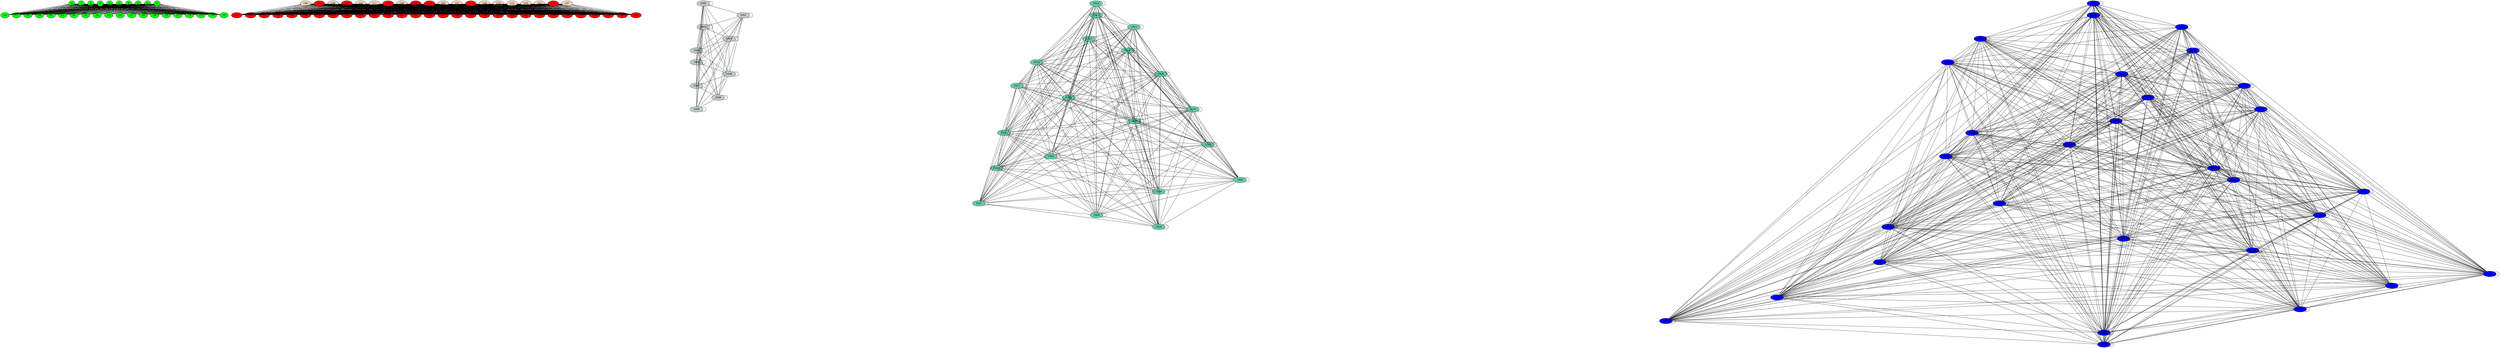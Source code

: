 graph G {
  graph [splines=false overlap=false]
  node  [shape=ellipse, width=0.3, height=0.3]
  0 [style=filled, fillcolor="green"];
  10 [style=filled, fillcolor="green"];
  11 [style=filled, fillcolor="green"];
  12 [style=filled, fillcolor="green"];
  13 [style=filled, fillcolor="green"];
  14 [style=filled, fillcolor="green"];
  15 [style=filled, fillcolor="green"];
  16 [style=filled, fillcolor="green"];
  17 [style=filled, fillcolor="green"];
  18 [style=filled, fillcolor="green"];
  19 [style=filled, fillcolor="green"];
  20 [style=filled, fillcolor="green"];
  21 [style=filled, fillcolor="green"];
  22 [style=filled, fillcolor="green"];
  23 [style=filled, fillcolor="green"];
  24 [style=filled, fillcolor="green"];
  25 [style=filled, fillcolor="green"];
  26 [style=filled, fillcolor="green"];
  27 [style=filled, fillcolor="green"];
  28 [style=filled, fillcolor="green"];
  29 [style=filled, fillcolor="green"];
  1 [style=filled, fillcolor="green"];
  2 [style=filled, fillcolor="green"];
  3 [style=filled, fillcolor="green"];
  4 [style=filled, fillcolor="green"];
  5 [style=filled, fillcolor="green"];
  6 [style=filled, fillcolor="green"];
  7 [style=filled, fillcolor="green"];
  8 [style=filled, fillcolor="green"];
  9 [style=filled, fillcolor="green"];
  100 [style=filled, fillcolor="bisque2"];
  121 [style=filled, fillcolor="red"];
  122 [style=filled, fillcolor="red"];
  123 [style=filled, fillcolor="red"];
  124 [style=filled, fillcolor="red"];
  125 [style=filled, fillcolor="red"];
  126 [style=filled, fillcolor="red"];
  127 [style=filled, fillcolor="red"];
  129 [style=filled, fillcolor="red"];
  130 [style=filled, fillcolor="red"];
  132 [style=filled, fillcolor="red"];
  133 [style=filled, fillcolor="red"];
  134 [style=filled, fillcolor="red"];
  135 [style=filled, fillcolor="red"];
  136 [style=filled, fillcolor="red"];
  137 [style=filled, fillcolor="red"];
  138 [style=filled, fillcolor="red"];
  139 [style=filled, fillcolor="red"];
  140 [style=filled, fillcolor="red"];
  141 [style=filled, fillcolor="red"];
  142 [style=filled, fillcolor="red"];
  143 [style=filled, fillcolor="red"];
  144 [style=filled, fillcolor="red"];
  145 [style=filled, fillcolor="red"];
  146 [style=filled, fillcolor="red"];
  147 [style=filled, fillcolor="red"];
  148 [style=filled, fillcolor="red"];
  149 [style=filled, fillcolor="red"];
  101 [style=filled, fillcolor="bisque2"];
  120 [style=filled, fillcolor="red"];
  131 [style=filled, fillcolor="red"];
  102 [style=filled, fillcolor="bisque2"];
  128 [style=filled, fillcolor="red"];
  103 [style=filled, fillcolor="bisque2"];
  104 [style=filled, fillcolor="bisque2"];
  105 [style=filled, fillcolor="bisque2"];
  106 [style=filled, fillcolor="bisque2"];
  107 [style=filled, fillcolor="bisque2"];
  108 [style=filled, fillcolor="bisque2"];
  109 [style=filled, fillcolor="bisque2"];
  110 [style=filled, fillcolor="bisque2"];
  111 [style=filled, fillcolor="bisque2"];
  112 [style=filled, fillcolor="bisque2"];
  113 [style=filled, fillcolor="red"];
  114 [style=filled, fillcolor="red"];
  115 [style=filled, fillcolor="red"];
  116 [style=filled, fillcolor="red"];
  117 [style=filled, fillcolor="red"];
  118 [style=filled, fillcolor="red"];
  119 [style=filled, fillcolor="red"];
  1000 [style=filled, fillcolor="azure3"];
  1001 [style=filled, fillcolor="azure3"];
  1002 [style=filled, fillcolor="azure3"];
  1003 [style=filled, fillcolor="azure3"];
  1004 [style=filled, fillcolor="azure3"];
  1005 [style=filled, fillcolor="azure3"];
  1006 [style=filled, fillcolor="azure3"];
  1007 [style=filled, fillcolor="azure3"];
  1008 [style=filled, fillcolor="azure3"];
  1009 [style=filled, fillcolor="azure3"];
  1010 [style=filled, fillcolor="aquamarine3"];
  1011 [style=filled, fillcolor="aquamarine3"];
  1012 [style=filled, fillcolor="aquamarine3"];
  1013 [style=filled, fillcolor="aquamarine3"];
  1014 [style=filled, fillcolor="aquamarine3"];
  1015 [style=filled, fillcolor="aquamarine3"];
  1016 [style=filled, fillcolor="aquamarine3"];
  1017 [style=filled, fillcolor="aquamarine3"];
  1018 [style=filled, fillcolor="aquamarine3"];
  1019 [style=filled, fillcolor="aquamarine3"];
  1020 [style=filled, fillcolor="aquamarine3"];
  1021 [style=filled, fillcolor="aquamarine3"];
  1022 [style=filled, fillcolor="aquamarine3"];
  1023 [style=filled, fillcolor="aquamarine3"];
  1024 [style=filled, fillcolor="aquamarine3"];
  1025 [style=filled, fillcolor="aquamarine3"];
  1026 [style=filled, fillcolor="aquamarine3"];
  1027 [style=filled, fillcolor="aquamarine3"];
  1028 [style=filled, fillcolor="aquamarine3"];
  1029 [style=filled, fillcolor="aquamarine3"];
  1030 [style=filled, fillcolor="blue"];
  1031 [style=filled, fillcolor="blue"];
  1032 [style=filled, fillcolor="blue"];
  1033 [style=filled, fillcolor="blue"];
  1034 [style=filled, fillcolor="blue"];
  1035 [style=filled, fillcolor="blue"];
  1036 [style=filled, fillcolor="blue"];
  1037 [style=filled, fillcolor="blue"];
  1038 [style=filled, fillcolor="blue"];
  1039 [style=filled, fillcolor="blue"];
  1040 [style=filled, fillcolor="blue"];
  1041 [style=filled, fillcolor="blue"];
  1042 [style=filled, fillcolor="blue"];
  1043 [style=filled, fillcolor="blue"];
  1044 [style=filled, fillcolor="blue"];
  1045 [style=filled, fillcolor="blue"];
  1046 [style=filled, fillcolor="blue"];
  1047 [style=filled, fillcolor="blue"];
  1048 [style=filled, fillcolor="blue"];
  1049 [style=filled, fillcolor="blue"];
  1050 [style=filled, fillcolor="blue"];
  1051 [style=filled, fillcolor="blue"];
  1052 [style=filled, fillcolor="blue"];
  1053 [style=filled, fillcolor="blue"];
  1054 [style=filled, fillcolor="blue"];
  1055 [style=filled, fillcolor="blue"];
  1056 [style=filled, fillcolor="blue"];
  1057 [style=filled, fillcolor="blue"];
  1058 [style=filled, fillcolor="blue"];
  1059 [style=filled, fillcolor="blue"];
  0 -- 10;
  0 -- 11;
  0 -- 12;
  0 -- 13;
  0 -- 14;
  0 -- 15;
  0 -- 16;
  0 -- 17;
  0 -- 18;
  0 -- 19;
  0 -- 20;
  0 -- 21;
  0 -- 22;
  0 -- 23;
  0 -- 24;
  0 -- 25;
  0 -- 26;
  0 -- 27;
  0 -- 28;
  0 -- 29;
  1 -- 10;
  1 -- 11;
  1 -- 12;
  1 -- 13;
  1 -- 14;
  1 -- 15;
  1 -- 16;
  1 -- 17;
  1 -- 18;
  1 -- 19;
  1 -- 20;
  1 -- 21;
  1 -- 22;
  1 -- 23;
  1 -- 24;
  1 -- 25;
  1 -- 26;
  1 -- 27;
  1 -- 28;
  1 -- 29;
  2 -- 10;
  2 -- 11;
  2 -- 12;
  2 -- 13;
  2 -- 14;
  2 -- 15;
  2 -- 16;
  2 -- 17;
  2 -- 18;
  2 -- 19;
  2 -- 20;
  2 -- 21;
  2 -- 22;
  2 -- 23;
  2 -- 24;
  2 -- 25;
  2 -- 26;
  2 -- 27;
  2 -- 28;
  2 -- 29;
  3 -- 10;
  3 -- 11;
  3 -- 12;
  3 -- 13;
  3 -- 14;
  3 -- 15;
  3 -- 16;
  3 -- 17;
  3 -- 18;
  3 -- 19;
  3 -- 20;
  3 -- 21;
  3 -- 22;
  3 -- 23;
  3 -- 24;
  3 -- 25;
  3 -- 26;
  3 -- 27;
  3 -- 28;
  3 -- 29;
  4 -- 10;
  4 -- 11;
  4 -- 12;
  4 -- 13;
  4 -- 14;
  4 -- 15;
  4 -- 16;
  4 -- 17;
  4 -- 18;
  4 -- 19;
  4 -- 20;
  4 -- 21;
  4 -- 22;
  4 -- 23;
  4 -- 24;
  4 -- 25;
  4 -- 26;
  4 -- 27;
  4 -- 28;
  4 -- 29;
  5 -- 10;
  5 -- 11;
  5 -- 12;
  5 -- 13;
  5 -- 14;
  5 -- 15;
  5 -- 16;
  5 -- 17;
  5 -- 18;
  5 -- 19;
  5 -- 20;
  5 -- 21;
  5 -- 22;
  5 -- 23;
  5 -- 24;
  5 -- 25;
  5 -- 26;
  5 -- 27;
  5 -- 28;
  5 -- 29;
  6 -- 10;
  6 -- 11;
  6 -- 12;
  6 -- 13;
  6 -- 14;
  6 -- 15;
  6 -- 16;
  6 -- 17;
  6 -- 18;
  6 -- 19;
  6 -- 20;
  6 -- 21;
  6 -- 22;
  6 -- 23;
  6 -- 24;
  6 -- 25;
  6 -- 26;
  6 -- 27;
  6 -- 28;
  6 -- 29;
  7 -- 10;
  7 -- 11;
  7 -- 12;
  7 -- 13;
  7 -- 14;
  7 -- 15;
  7 -- 16;
  7 -- 17;
  7 -- 18;
  7 -- 19;
  7 -- 20;
  7 -- 21;
  7 -- 22;
  7 -- 23;
  7 -- 24;
  7 -- 25;
  7 -- 26;
  7 -- 27;
  7 -- 28;
  7 -- 29;
  8 -- 10;
  8 -- 11;
  8 -- 12;
  8 -- 13;
  8 -- 14;
  8 -- 15;
  8 -- 16;
  8 -- 17;
  8 -- 18;
  8 -- 19;
  8 -- 20;
  8 -- 21;
  8 -- 22;
  8 -- 23;
  8 -- 24;
  8 -- 25;
  8 -- 26;
  8 -- 27;
  8 -- 28;
  8 -- 29;
  9 -- 10;
  9 -- 11;
  9 -- 12;
  9 -- 13;
  9 -- 14;
  9 -- 15;
  9 -- 16;
  9 -- 17;
  9 -- 18;
  9 -- 19;
  9 -- 20;
  9 -- 21;
  9 -- 22;
  9 -- 23;
  9 -- 24;
  9 -- 25;
  9 -- 26;
  9 -- 27;
  9 -- 28;
  9 -- 29;
  100 -- 121;
  100 -- 122;
  100 -- 123;
  100 -- 124;
  100 -- 125;
  100 -- 126;
  100 -- 127;
  100 -- 129;
  100 -- 130;
  100 -- 132;
  100 -- 133;
  100 -- 134;
  100 -- 135;
  100 -- 136;
  100 -- 137;
  100 -- 138;
  100 -- 139;
  100 -- 140;
  100 -- 141;
  100 -- 142;
  100 -- 143;
  100 -- 144;
  100 -- 145;
  100 -- 146;
  100 -- 147;
  100 -- 148;
  100 -- 149;
  101 -- 120;
  101 -- 121;
  101 -- 122;
  101 -- 123;
  101 -- 124;
  101 -- 125;
  101 -- 126;
  101 -- 127;
  101 -- 129;
  101 -- 131;
  101 -- 132;
  101 -- 133;
  101 -- 134;
  101 -- 135;
  101 -- 136;
  101 -- 138;
  101 -- 139;
  101 -- 140;
  101 -- 141;
  101 -- 143;
  101 -- 144;
  101 -- 145;
  101 -- 146;
  101 -- 147;
  101 -- 148;
  101 -- 149;
  102 -- 120;
  102 -- 123;
  102 -- 124;
  102 -- 125;
  102 -- 127;
  102 -- 128;
  102 -- 129;
  102 -- 131;
  102 -- 132;
  102 -- 133;
  102 -- 135;
  102 -- 136;
  102 -- 138;
  102 -- 139;
  102 -- 140;
  102 -- 141;
  102 -- 142;
  102 -- 143;
  102 -- 144;
  102 -- 145;
  102 -- 146;
  102 -- 147;
  102 -- 148;
  102 -- 149;
  103 -- 121;
  103 -- 122;
  103 -- 123;
  103 -- 124;
  103 -- 126;
  103 -- 127;
  103 -- 128;
  103 -- 129;
  103 -- 130;
  103 -- 131;
  103 -- 132;
  103 -- 133;
  103 -- 134;
  103 -- 135;
  103 -- 136;
  103 -- 137;
  103 -- 138;
  103 -- 139;
  103 -- 140;
  103 -- 141;
  103 -- 142;
  103 -- 143;
  103 -- 144;
  103 -- 145;
  103 -- 146;
  103 -- 147;
  103 -- 148;
  103 -- 149;
  104 -- 120;
  104 -- 121;
  104 -- 122;
  104 -- 123;
  104 -- 124;
  104 -- 125;
  104 -- 127;
  104 -- 128;
  104 -- 129;
  104 -- 130;
  104 -- 131;
  104 -- 132;
  104 -- 133;
  104 -- 134;
  104 -- 135;
  104 -- 136;
  104 -- 138;
  104 -- 140;
  104 -- 141;
  104 -- 142;
  104 -- 143;
  104 -- 145;
  104 -- 146;
  104 -- 147;
  105 -- 120;
  105 -- 121;
  105 -- 122;
  105 -- 123;
  105 -- 124;
  105 -- 125;
  105 -- 126;
  105 -- 127;
  105 -- 129;
  105 -- 131;
  105 -- 133;
  105 -- 134;
  105 -- 135;
  105 -- 136;
  105 -- 137;
  105 -- 138;
  105 -- 139;
  105 -- 140;
  105 -- 141;
  105 -- 142;
  105 -- 143;
  105 -- 144;
  105 -- 147;
  105 -- 148;
  105 -- 149;
  106 -- 120;
  106 -- 121;
  106 -- 122;
  106 -- 123;
  106 -- 124;
  106 -- 126;
  106 -- 127;
  106 -- 128;
  106 -- 129;
  106 -- 130;
  106 -- 132;
  106 -- 133;
  106 -- 136;
  106 -- 137;
  106 -- 139;
  106 -- 140;
  106 -- 141;
  106 -- 143;
  106 -- 144;
  106 -- 145;
  106 -- 146;
  106 -- 147;
  106 -- 148;
  106 -- 149;
  107 -- 122;
  107 -- 124;
  107 -- 125;
  107 -- 126;
  107 -- 127;
  107 -- 128;
  107 -- 129;
  107 -- 130;
  107 -- 131;
  107 -- 132;
  107 -- 133;
  107 -- 135;
  107 -- 136;
  107 -- 139;
  107 -- 140;
  107 -- 141;
  107 -- 142;
  107 -- 143;
  107 -- 147;
  107 -- 148;
  107 -- 149;
  108 -- 120;
  108 -- 121;
  108 -- 122;
  108 -- 123;
  108 -- 124;
  108 -- 125;
  108 -- 127;
  108 -- 128;
  108 -- 130;
  108 -- 133;
  108 -- 134;
  108 -- 135;
  108 -- 136;
  108 -- 137;
  108 -- 138;
  108 -- 139;
  108 -- 140;
  108 -- 141;
  108 -- 143;
  108 -- 144;
  108 -- 145;
  108 -- 146;
  108 -- 147;
  108 -- 149;
  109 -- 120;
  109 -- 121;
  109 -- 122;
  109 -- 123;
  109 -- 124;
  109 -- 125;
  109 -- 126;
  109 -- 127;
  109 -- 128;
  109 -- 130;
  109 -- 131;
  109 -- 132;
  109 -- 133;
  109 -- 134;
  109 -- 137;
  109 -- 139;
  109 -- 140;
  109 -- 141;
  109 -- 142;
  109 -- 145;
  109 -- 146;
  109 -- 147;
  109 -- 148;
  110 -- 120;
  110 -- 121;
  110 -- 122;
  110 -- 123;
  110 -- 124;
  110 -- 126;
  110 -- 127;
  110 -- 128;
  110 -- 129;
  110 -- 130;
  110 -- 131;
  110 -- 132;
  110 -- 133;
  110 -- 134;
  110 -- 135;
  110 -- 136;
  110 -- 138;
  110 -- 139;
  110 -- 140;
  110 -- 141;
  110 -- 142;
  110 -- 143;
  110 -- 144;
  110 -- 146;
  110 -- 147;
  110 -- 148;
  110 -- 149;
  111 -- 120;
  111 -- 121;
  111 -- 122;
  111 -- 123;
  111 -- 124;
  111 -- 125;
  111 -- 126;
  111 -- 128;
  111 -- 129;
  111 -- 130;
  111 -- 131;
  111 -- 132;
  111 -- 133;
  111 -- 134;
  111 -- 135;
  111 -- 137;
  111 -- 138;
  111 -- 139;
  111 -- 140;
  111 -- 141;
  111 -- 143;
  111 -- 144;
  111 -- 146;
  111 -- 147;
  111 -- 148;
  111 -- 149;
  112 -- 120;
  112 -- 121;
  112 -- 122;
  112 -- 123;
  112 -- 124;
  112 -- 126;
  112 -- 127;
  112 -- 129;
  112 -- 130;
  112 -- 131;
  112 -- 132;
  112 -- 133;
  112 -- 134;
  112 -- 135;
  112 -- 136;
  112 -- 138;
  112 -- 139;
  112 -- 140;
  112 -- 141;
  112 -- 142;
  112 -- 143;
  112 -- 144;
  112 -- 145;
  112 -- 146;
  112 -- 148;
  112 -- 149;
  113 -- 120;
  113 -- 121;
  113 -- 122;
  113 -- 123;
  113 -- 124;
  113 -- 125;
  113 -- 126;
  113 -- 127;
  113 -- 128;
  113 -- 130;
  113 -- 131;
  113 -- 132;
  113 -- 133;
  113 -- 134;
  113 -- 135;
  113 -- 137;
  113 -- 138;
  113 -- 139;
  113 -- 140;
  113 -- 141;
  113 -- 142;
  113 -- 143;
  113 -- 145;
  113 -- 146;
  113 -- 148;
  113 -- 149;
  114 -- 120;
  114 -- 124;
  114 -- 125;
  114 -- 126;
  114 -- 127;
  114 -- 130;
  114 -- 132;
  114 -- 133;
  114 -- 134;
  114 -- 135;
  114 -- 136;
  114 -- 137;
  114 -- 139;
  114 -- 140;
  114 -- 141;
  114 -- 142;
  114 -- 143;
  114 -- 144;
  114 -- 145;
  114 -- 147;
  114 -- 148;
  114 -- 149;
  115 -- 120;
  115 -- 121;
  115 -- 122;
  115 -- 123;
  115 -- 124;
  115 -- 125;
  115 -- 126;
  115 -- 127;
  115 -- 128;
  115 -- 129;
  115 -- 130;
  115 -- 131;
  115 -- 133;
  115 -- 135;
  115 -- 136;
  115 -- 137;
  115 -- 138;
  115 -- 139;
  115 -- 141;
  115 -- 142;
  115 -- 144;
  115 -- 145;
  115 -- 147;
  115 -- 148;
  115 -- 149;
  116 -- 120;
  116 -- 121;
  116 -- 122;
  116 -- 123;
  116 -- 124;
  116 -- 125;
  116 -- 128;
  116 -- 129;
  116 -- 131;
  116 -- 132;
  116 -- 134;
  116 -- 135;
  116 -- 136;
  116 -- 137;
  116 -- 138;
  116 -- 139;
  116 -- 140;
  116 -- 141;
  116 -- 144;
  116 -- 145;
  116 -- 146;
  116 -- 147;
  116 -- 148;
  116 -- 149;
  117 -- 121;
  117 -- 122;
  117 -- 123;
  117 -- 124;
  117 -- 125;
  117 -- 126;
  117 -- 127;
  117 -- 128;
  117 -- 129;
  117 -- 130;
  117 -- 131;
  117 -- 132;
  117 -- 133;
  117 -- 134;
  117 -- 135;
  117 -- 136;
  117 -- 138;
  117 -- 139;
  117 -- 140;
  117 -- 142;
  117 -- 143;
  117 -- 144;
  117 -- 145;
  117 -- 146;
  117 -- 147;
  117 -- 149;
  118 -- 120;
  118 -- 121;
  118 -- 122;
  118 -- 123;
  118 -- 124;
  118 -- 126;
  118 -- 127;
  118 -- 128;
  118 -- 129;
  118 -- 131;
  118 -- 132;
  118 -- 133;
  118 -- 134;
  118 -- 138;
  118 -- 139;
  118 -- 140;
  118 -- 141;
  118 -- 142;
  118 -- 143;
  118 -- 144;
  118 -- 145;
  118 -- 146;
  118 -- 147;
  118 -- 148;
  118 -- 149;
  119 -- 120;
  119 -- 121;
  119 -- 122;
  119 -- 124;
  119 -- 125;
  119 -- 126;
  119 -- 127;
  119 -- 128;
  119 -- 129;
  119 -- 130;
  119 -- 131;
  119 -- 132;
  119 -- 133;
  119 -- 134;
  119 -- 135;
  119 -- 136;
  119 -- 137;
  119 -- 138;
  119 -- 139;
  119 -- 140;
  119 -- 141;
  119 -- 142;
  119 -- 145;
  119 -- 146;
  119 -- 147;
  119 -- 148;
  119 -- 149;
  1000 -- 1000;
  1000 -- 1001;
  1000 -- 1002;
  1000 -- 1003;
  1000 -- 1004;
  1000 -- 1005;
  1000 -- 1006;
  1000 -- 1007;
  1000 -- 1008;
  1000 -- 1009;
  1001 -- 1001;
  1001 -- 1002;
  1001 -- 1003;
  1001 -- 1004;
  1001 -- 1005;
  1001 -- 1006;
  1001 -- 1007;
  1001 -- 1008;
  1001 -- 1009;
  1002 -- 1002;
  1002 -- 1003;
  1002 -- 1004;
  1002 -- 1005;
  1002 -- 1006;
  1002 -- 1007;
  1002 -- 1008;
  1002 -- 1009;
  1003 -- 1003;
  1003 -- 1004;
  1003 -- 1005;
  1003 -- 1006;
  1003 -- 1007;
  1003 -- 1008;
  1003 -- 1009;
  1004 -- 1004;
  1004 -- 1005;
  1004 -- 1006;
  1004 -- 1007;
  1004 -- 1008;
  1004 -- 1009;
  1005 -- 1005;
  1005 -- 1006;
  1005 -- 1007;
  1005 -- 1008;
  1005 -- 1009;
  1006 -- 1006;
  1006 -- 1007;
  1006 -- 1008;
  1006 -- 1009;
  1007 -- 1007;
  1007 -- 1008;
  1007 -- 1009;
  1008 -- 1008;
  1008 -- 1009;
  1009 -- 1009;
  1010 -- 1010;
  1010 -- 1011;
  1010 -- 1012;
  1010 -- 1013;
  1010 -- 1014;
  1010 -- 1015;
  1010 -- 1016;
  1010 -- 1017;
  1010 -- 1018;
  1010 -- 1019;
  1010 -- 1020;
  1010 -- 1021;
  1010 -- 1022;
  1010 -- 1023;
  1010 -- 1024;
  1010 -- 1025;
  1010 -- 1026;
  1010 -- 1027;
  1010 -- 1028;
  1010 -- 1029;
  1011 -- 1011;
  1011 -- 1012;
  1011 -- 1013;
  1011 -- 1014;
  1011 -- 1015;
  1011 -- 1016;
  1011 -- 1017;
  1011 -- 1018;
  1011 -- 1019;
  1011 -- 1020;
  1011 -- 1021;
  1011 -- 1022;
  1011 -- 1023;
  1011 -- 1024;
  1011 -- 1025;
  1011 -- 1026;
  1011 -- 1027;
  1011 -- 1028;
  1011 -- 1029;
  1012 -- 1012;
  1012 -- 1013;
  1012 -- 1014;
  1012 -- 1015;
  1012 -- 1016;
  1012 -- 1017;
  1012 -- 1018;
  1012 -- 1019;
  1012 -- 1020;
  1012 -- 1021;
  1012 -- 1022;
  1012 -- 1023;
  1012 -- 1024;
  1012 -- 1025;
  1012 -- 1026;
  1012 -- 1027;
  1012 -- 1028;
  1012 -- 1029;
  1013 -- 1013;
  1013 -- 1014;
  1013 -- 1015;
  1013 -- 1016;
  1013 -- 1017;
  1013 -- 1018;
  1013 -- 1019;
  1013 -- 1020;
  1013 -- 1021;
  1013 -- 1022;
  1013 -- 1023;
  1013 -- 1024;
  1013 -- 1025;
  1013 -- 1026;
  1013 -- 1027;
  1013 -- 1028;
  1013 -- 1029;
  1014 -- 1014;
  1014 -- 1015;
  1014 -- 1016;
  1014 -- 1017;
  1014 -- 1018;
  1014 -- 1019;
  1014 -- 1020;
  1014 -- 1021;
  1014 -- 1022;
  1014 -- 1023;
  1014 -- 1024;
  1014 -- 1025;
  1014 -- 1026;
  1014 -- 1027;
  1014 -- 1028;
  1014 -- 1029;
  1015 -- 1015;
  1015 -- 1016;
  1015 -- 1017;
  1015 -- 1018;
  1015 -- 1019;
  1015 -- 1020;
  1015 -- 1021;
  1015 -- 1022;
  1015 -- 1023;
  1015 -- 1024;
  1015 -- 1025;
  1015 -- 1026;
  1015 -- 1027;
  1015 -- 1028;
  1015 -- 1029;
  1016 -- 1016;
  1016 -- 1017;
  1016 -- 1018;
  1016 -- 1019;
  1016 -- 1020;
  1016 -- 1021;
  1016 -- 1022;
  1016 -- 1023;
  1016 -- 1024;
  1016 -- 1025;
  1016 -- 1026;
  1016 -- 1027;
  1016 -- 1028;
  1016 -- 1029;
  1017 -- 1017;
  1017 -- 1018;
  1017 -- 1019;
  1017 -- 1020;
  1017 -- 1021;
  1017 -- 1022;
  1017 -- 1023;
  1017 -- 1024;
  1017 -- 1025;
  1017 -- 1026;
  1017 -- 1027;
  1017 -- 1028;
  1017 -- 1029;
  1018 -- 1018;
  1018 -- 1019;
  1018 -- 1020;
  1018 -- 1021;
  1018 -- 1022;
  1018 -- 1023;
  1018 -- 1024;
  1018 -- 1025;
  1018 -- 1026;
  1018 -- 1027;
  1018 -- 1028;
  1018 -- 1029;
  1019 -- 1019;
  1019 -- 1020;
  1019 -- 1021;
  1019 -- 1022;
  1019 -- 1023;
  1019 -- 1024;
  1019 -- 1025;
  1019 -- 1026;
  1019 -- 1027;
  1019 -- 1028;
  1019 -- 1029;
  1020 -- 1020;
  1020 -- 1021;
  1020 -- 1022;
  1020 -- 1023;
  1020 -- 1024;
  1020 -- 1025;
  1020 -- 1026;
  1020 -- 1027;
  1020 -- 1028;
  1020 -- 1029;
  1021 -- 1021;
  1021 -- 1022;
  1021 -- 1023;
  1021 -- 1024;
  1021 -- 1025;
  1021 -- 1026;
  1021 -- 1027;
  1021 -- 1028;
  1021 -- 1029;
  1022 -- 1022;
  1022 -- 1023;
  1022 -- 1024;
  1022 -- 1025;
  1022 -- 1026;
  1022 -- 1027;
  1022 -- 1028;
  1022 -- 1029;
  1023 -- 1023;
  1023 -- 1024;
  1023 -- 1025;
  1023 -- 1026;
  1023 -- 1027;
  1023 -- 1028;
  1023 -- 1029;
  1024 -- 1024;
  1024 -- 1025;
  1024 -- 1026;
  1024 -- 1027;
  1024 -- 1028;
  1024 -- 1029;
  1025 -- 1025;
  1025 -- 1026;
  1025 -- 1027;
  1025 -- 1028;
  1025 -- 1029;
  1026 -- 1026;
  1026 -- 1027;
  1026 -- 1028;
  1026 -- 1029;
  1027 -- 1027;
  1027 -- 1028;
  1027 -- 1029;
  1028 -- 1028;
  1028 -- 1029;
  1029 -- 1029;
  1030 -- 1030;
  1030 -- 1031;
  1030 -- 1032;
  1030 -- 1033;
  1030 -- 1034;
  1030 -- 1035;
  1030 -- 1036;
  1030 -- 1037;
  1030 -- 1038;
  1030 -- 1039;
  1030 -- 1040;
  1030 -- 1041;
  1030 -- 1042;
  1030 -- 1043;
  1030 -- 1044;
  1030 -- 1045;
  1030 -- 1046;
  1030 -- 1047;
  1030 -- 1048;
  1030 -- 1049;
  1030 -- 1050;
  1030 -- 1051;
  1030 -- 1052;
  1030 -- 1053;
  1030 -- 1054;
  1030 -- 1055;
  1030 -- 1056;
  1030 -- 1057;
  1030 -- 1058;
  1030 -- 1059;
  1031 -- 1031;
  1031 -- 1032;
  1031 -- 1033;
  1031 -- 1034;
  1031 -- 1035;
  1031 -- 1036;
  1031 -- 1037;
  1031 -- 1038;
  1031 -- 1039;
  1031 -- 1040;
  1031 -- 1041;
  1031 -- 1042;
  1031 -- 1043;
  1031 -- 1044;
  1031 -- 1045;
  1031 -- 1046;
  1031 -- 1047;
  1031 -- 1048;
  1031 -- 1049;
  1031 -- 1050;
  1031 -- 1051;
  1031 -- 1052;
  1031 -- 1053;
  1031 -- 1054;
  1031 -- 1055;
  1031 -- 1056;
  1031 -- 1057;
  1031 -- 1058;
  1031 -- 1059;
  1032 -- 1032;
  1032 -- 1033;
  1032 -- 1034;
  1032 -- 1035;
  1032 -- 1036;
  1032 -- 1037;
  1032 -- 1038;
  1032 -- 1039;
  1032 -- 1040;
  1032 -- 1041;
  1032 -- 1042;
  1032 -- 1043;
  1032 -- 1044;
  1032 -- 1045;
  1032 -- 1046;
  1032 -- 1047;
  1032 -- 1048;
  1032 -- 1049;
  1032 -- 1050;
  1032 -- 1051;
  1032 -- 1052;
  1032 -- 1053;
  1032 -- 1054;
  1032 -- 1055;
  1032 -- 1056;
  1032 -- 1057;
  1032 -- 1058;
  1032 -- 1059;
  1033 -- 1033;
  1033 -- 1034;
  1033 -- 1035;
  1033 -- 1036;
  1033 -- 1037;
  1033 -- 1038;
  1033 -- 1039;
  1033 -- 1040;
  1033 -- 1041;
  1033 -- 1042;
  1033 -- 1043;
  1033 -- 1044;
  1033 -- 1045;
  1033 -- 1046;
  1033 -- 1047;
  1033 -- 1048;
  1033 -- 1049;
  1033 -- 1050;
  1033 -- 1051;
  1033 -- 1052;
  1033 -- 1053;
  1033 -- 1054;
  1033 -- 1055;
  1033 -- 1056;
  1033 -- 1057;
  1033 -- 1058;
  1033 -- 1059;
  1034 -- 1034;
  1034 -- 1035;
  1034 -- 1036;
  1034 -- 1037;
  1034 -- 1038;
  1034 -- 1039;
  1034 -- 1040;
  1034 -- 1041;
  1034 -- 1042;
  1034 -- 1043;
  1034 -- 1044;
  1034 -- 1045;
  1034 -- 1046;
  1034 -- 1047;
  1034 -- 1048;
  1034 -- 1049;
  1034 -- 1050;
  1034 -- 1051;
  1034 -- 1052;
  1034 -- 1053;
  1034 -- 1054;
  1034 -- 1055;
  1034 -- 1056;
  1034 -- 1057;
  1034 -- 1058;
  1034 -- 1059;
  1035 -- 1035;
  1035 -- 1036;
  1035 -- 1037;
  1035 -- 1038;
  1035 -- 1039;
  1035 -- 1040;
  1035 -- 1041;
  1035 -- 1042;
  1035 -- 1043;
  1035 -- 1044;
  1035 -- 1045;
  1035 -- 1046;
  1035 -- 1047;
  1035 -- 1048;
  1035 -- 1049;
  1035 -- 1050;
  1035 -- 1051;
  1035 -- 1052;
  1035 -- 1053;
  1035 -- 1054;
  1035 -- 1055;
  1035 -- 1056;
  1035 -- 1057;
  1035 -- 1058;
  1035 -- 1059;
  1036 -- 1036;
  1036 -- 1037;
  1036 -- 1038;
  1036 -- 1039;
  1036 -- 1040;
  1036 -- 1041;
  1036 -- 1042;
  1036 -- 1043;
  1036 -- 1044;
  1036 -- 1045;
  1036 -- 1046;
  1036 -- 1047;
  1036 -- 1048;
  1036 -- 1049;
  1036 -- 1050;
  1036 -- 1051;
  1036 -- 1052;
  1036 -- 1053;
  1036 -- 1054;
  1036 -- 1055;
  1036 -- 1056;
  1036 -- 1057;
  1036 -- 1058;
  1036 -- 1059;
  1037 -- 1037;
  1037 -- 1038;
  1037 -- 1039;
  1037 -- 1040;
  1037 -- 1041;
  1037 -- 1042;
  1037 -- 1043;
  1037 -- 1044;
  1037 -- 1045;
  1037 -- 1046;
  1037 -- 1047;
  1037 -- 1048;
  1037 -- 1049;
  1037 -- 1050;
  1037 -- 1051;
  1037 -- 1052;
  1037 -- 1053;
  1037 -- 1054;
  1037 -- 1055;
  1037 -- 1056;
  1037 -- 1057;
  1037 -- 1058;
  1037 -- 1059;
  1038 -- 1038;
  1038 -- 1039;
  1038 -- 1040;
  1038 -- 1041;
  1038 -- 1042;
  1038 -- 1043;
  1038 -- 1044;
  1038 -- 1045;
  1038 -- 1046;
  1038 -- 1047;
  1038 -- 1048;
  1038 -- 1049;
  1038 -- 1050;
  1038 -- 1051;
  1038 -- 1052;
  1038 -- 1053;
  1038 -- 1054;
  1038 -- 1055;
  1038 -- 1056;
  1038 -- 1057;
  1038 -- 1058;
  1038 -- 1059;
  1039 -- 1039;
  1039 -- 1040;
  1039 -- 1041;
  1039 -- 1042;
  1039 -- 1043;
  1039 -- 1044;
  1039 -- 1045;
  1039 -- 1046;
  1039 -- 1047;
  1039 -- 1048;
  1039 -- 1049;
  1039 -- 1050;
  1039 -- 1051;
  1039 -- 1052;
  1039 -- 1053;
  1039 -- 1054;
  1039 -- 1055;
  1039 -- 1056;
  1039 -- 1057;
  1039 -- 1058;
  1039 -- 1059;
  1040 -- 1040;
  1040 -- 1041;
  1040 -- 1042;
  1040 -- 1043;
  1040 -- 1044;
  1040 -- 1045;
  1040 -- 1046;
  1040 -- 1047;
  1040 -- 1048;
  1040 -- 1049;
  1040 -- 1050;
  1040 -- 1051;
  1040 -- 1052;
  1040 -- 1053;
  1040 -- 1054;
  1040 -- 1055;
  1040 -- 1056;
  1040 -- 1057;
  1040 -- 1058;
  1040 -- 1059;
  1041 -- 1041;
  1041 -- 1042;
  1041 -- 1043;
  1041 -- 1044;
  1041 -- 1045;
  1041 -- 1046;
  1041 -- 1047;
  1041 -- 1048;
  1041 -- 1049;
  1041 -- 1050;
  1041 -- 1051;
  1041 -- 1052;
  1041 -- 1053;
  1041 -- 1054;
  1041 -- 1055;
  1041 -- 1056;
  1041 -- 1057;
  1041 -- 1058;
  1041 -- 1059;
  1042 -- 1042;
  1042 -- 1043;
  1042 -- 1044;
  1042 -- 1045;
  1042 -- 1046;
  1042 -- 1047;
  1042 -- 1048;
  1042 -- 1049;
  1042 -- 1050;
  1042 -- 1051;
  1042 -- 1052;
  1042 -- 1053;
  1042 -- 1054;
  1042 -- 1055;
  1042 -- 1056;
  1042 -- 1057;
  1042 -- 1058;
  1042 -- 1059;
  1043 -- 1043;
  1043 -- 1044;
  1043 -- 1045;
  1043 -- 1046;
  1043 -- 1047;
  1043 -- 1048;
  1043 -- 1049;
  1043 -- 1050;
  1043 -- 1051;
  1043 -- 1052;
  1043 -- 1053;
  1043 -- 1054;
  1043 -- 1055;
  1043 -- 1056;
  1043 -- 1057;
  1043 -- 1058;
  1043 -- 1059;
  1044 -- 1044;
  1044 -- 1045;
  1044 -- 1046;
  1044 -- 1047;
  1044 -- 1048;
  1044 -- 1049;
  1044 -- 1050;
  1044 -- 1051;
  1044 -- 1052;
  1044 -- 1053;
  1044 -- 1054;
  1044 -- 1055;
  1044 -- 1056;
  1044 -- 1057;
  1044 -- 1058;
  1044 -- 1059;
  1045 -- 1045;
  1045 -- 1046;
  1045 -- 1047;
  1045 -- 1048;
  1045 -- 1049;
  1045 -- 1050;
  1045 -- 1051;
  1045 -- 1052;
  1045 -- 1053;
  1045 -- 1054;
  1045 -- 1055;
  1045 -- 1056;
  1045 -- 1057;
  1045 -- 1058;
  1045 -- 1059;
  1046 -- 1046;
  1046 -- 1047;
  1046 -- 1048;
  1046 -- 1049;
  1046 -- 1050;
  1046 -- 1051;
  1046 -- 1052;
  1046 -- 1053;
  1046 -- 1054;
  1046 -- 1055;
  1046 -- 1056;
  1046 -- 1057;
  1046 -- 1058;
  1046 -- 1059;
  1047 -- 1047;
  1047 -- 1048;
  1047 -- 1049;
  1047 -- 1050;
  1047 -- 1051;
  1047 -- 1052;
  1047 -- 1053;
  1047 -- 1054;
  1047 -- 1055;
  1047 -- 1056;
  1047 -- 1057;
  1047 -- 1058;
  1047 -- 1059;
  1048 -- 1048;
  1048 -- 1049;
  1048 -- 1050;
  1048 -- 1051;
  1048 -- 1052;
  1048 -- 1053;
  1048 -- 1054;
  1048 -- 1055;
  1048 -- 1056;
  1048 -- 1057;
  1048 -- 1058;
  1048 -- 1059;
  1049 -- 1049;
  1049 -- 1050;
  1049 -- 1051;
  1049 -- 1052;
  1049 -- 1053;
  1049 -- 1054;
  1049 -- 1055;
  1049 -- 1056;
  1049 -- 1057;
  1049 -- 1058;
  1049 -- 1059;
  1050 -- 1050;
  1050 -- 1051;
  1050 -- 1052;
  1050 -- 1053;
  1050 -- 1054;
  1050 -- 1055;
  1050 -- 1056;
  1050 -- 1057;
  1050 -- 1058;
  1050 -- 1059;
  1051 -- 1051;
  1051 -- 1052;
  1051 -- 1053;
  1051 -- 1054;
  1051 -- 1055;
  1051 -- 1056;
  1051 -- 1057;
  1051 -- 1058;
  1051 -- 1059;
  1052 -- 1052;
  1052 -- 1053;
  1052 -- 1054;
  1052 -- 1055;
  1052 -- 1056;
  1052 -- 1057;
  1052 -- 1058;
  1052 -- 1059;
  1053 -- 1053;
  1053 -- 1054;
  1053 -- 1055;
  1053 -- 1056;
  1053 -- 1057;
  1053 -- 1058;
  1053 -- 1059;
  1054 -- 1054;
  1054 -- 1055;
  1054 -- 1056;
  1054 -- 1057;
  1054 -- 1058;
  1054 -- 1059;
  1055 -- 1055;
  1055 -- 1056;
  1055 -- 1057;
  1055 -- 1058;
  1055 -- 1059;
  1056 -- 1056;
  1056 -- 1057;
  1056 -- 1058;
  1056 -- 1059;
  1057 -- 1057;
  1057 -- 1058;
  1057 -- 1059;
  1058 -- 1058;
  1058 -- 1059;
  1059 -- 1059;
}
